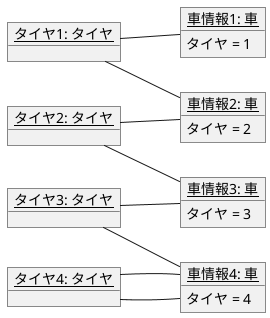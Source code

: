 @startuml オブジェクト図
left to right direction
object "<u>車情報1: 車</u>" as car1 {
タイヤ = 1
}
object "<u>車情報2: 車</u>" as car2 {
タイヤ = 2
}
object "<u>車情報3: 車</u>" as car3 {
タイヤ = 3
}
object "<u>車情報4: 車</u>" as car4 {
タイヤ = 4
}
object "<u>タイヤ1: タイヤ</u>" as t1 {
}
object "<u>タイヤ2: タイヤ</u>" as t2 {
}
object "<u>タイヤ3: タイヤ</u>" as t3 {
}
object "<u>タイヤ4: タイヤ</u>" as t4 {
}
t1 -- car1
t1 -- car2
t2 -- car2
t2 -- car3
t3 -- car3
t3 -- car4
t4 -- car4
t4 --car4
@enduml